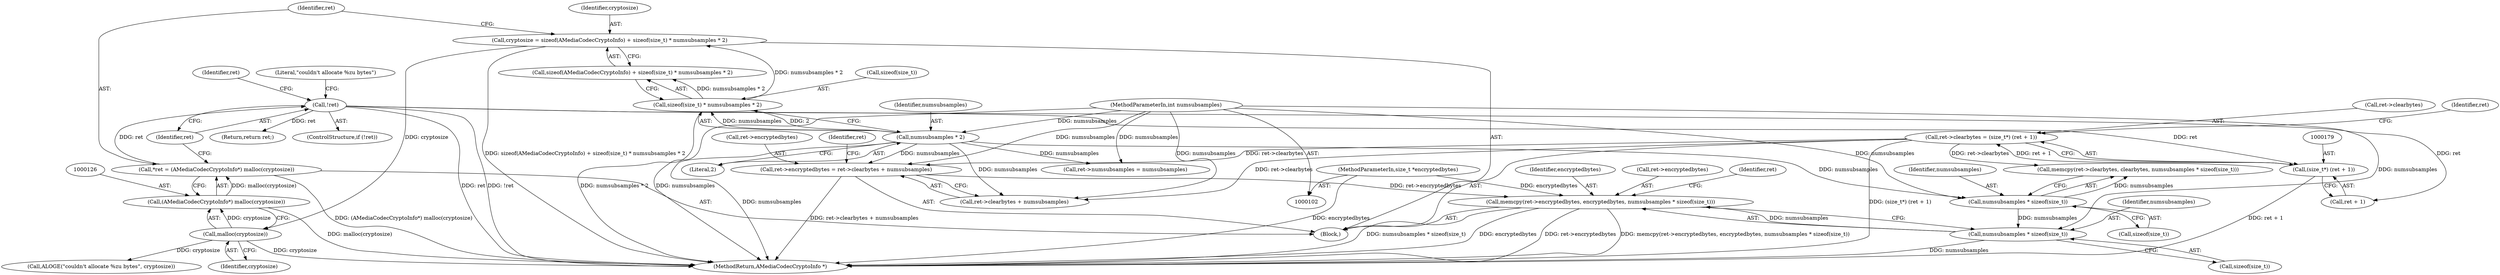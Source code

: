digraph "0_Android_2b4667baa5a2badbdfec1794156ee17d4afef37c@API" {
"1000201" [label="(Call,memcpy(ret->encryptedbytes, encryptedbytes, numsubsamples * sizeof(size_t)))"];
"1000183" [label="(Call,ret->encryptedbytes = ret->clearbytes + numsubsamples)"];
"1000174" [label="(Call,ret->clearbytes = (size_t*) (ret + 1))"];
"1000178" [label="(Call,(size_t*) (ret + 1))"];
"1000130" [label="(Call,!ret)"];
"1000123" [label="(Call,*ret = (AMediaCodecCryptoInfo*) malloc(cryptosize))"];
"1000125" [label="(Call,(AMediaCodecCryptoInfo*) malloc(cryptosize))"];
"1000127" [label="(Call,malloc(cryptosize))"];
"1000111" [label="(Call,cryptosize = sizeof(AMediaCodecCryptoInfo) + sizeof(size_t) * numsubsamples * 2)"];
"1000116" [label="(Call,sizeof(size_t) * numsubsamples * 2)"];
"1000119" [label="(Call,numsubsamples * 2)"];
"1000103" [label="(MethodParameterIn,int numsubsamples)"];
"1000108" [label="(MethodParameterIn,size_t *encryptedbytes)"];
"1000206" [label="(Call,numsubsamples * sizeof(size_t))"];
"1000197" [label="(Call,numsubsamples * sizeof(size_t))"];
"1000140" [label="(Identifier,ret)"];
"1000197" [label="(Call,numsubsamples * sizeof(size_t))"];
"1000112" [label="(Identifier,cryptosize)"];
"1000183" [label="(Call,ret->encryptedbytes = ret->clearbytes + numsubsamples)"];
"1000174" [label="(Call,ret->clearbytes = (size_t*) (ret + 1))"];
"1000113" [label="(Call,sizeof(AMediaCodecCryptoInfo) + sizeof(size_t) * numsubsamples * 2)"];
"1000116" [label="(Call,sizeof(size_t) * numsubsamples * 2)"];
"1000180" [label="(Call,ret + 1)"];
"1000194" [label="(Identifier,ret)"];
"1000111" [label="(Call,cryptosize = sizeof(AMediaCodecCryptoInfo) + sizeof(size_t) * numsubsamples * 2)"];
"1000192" [label="(Call,memcpy(ret->clearbytes, clearbytes, numsubsamples * sizeof(size_t)))"];
"1000206" [label="(Call,numsubsamples * sizeof(size_t))"];
"1000125" [label="(Call,(AMediaCodecCryptoInfo*) malloc(cryptosize))"];
"1000187" [label="(Call,ret->clearbytes + numsubsamples)"];
"1000207" [label="(Identifier,numsubsamples)"];
"1000128" [label="(Identifier,cryptosize)"];
"1000108" [label="(MethodParameterIn,size_t *encryptedbytes)"];
"1000205" [label="(Identifier,encryptedbytes)"];
"1000198" [label="(Identifier,numsubsamples)"];
"1000133" [label="(Call,ALOGE(\"couldn't allocate %zu bytes\", cryptosize))"];
"1000208" [label="(Call,sizeof(size_t))"];
"1000103" [label="(MethodParameterIn,int numsubsamples)"];
"1000109" [label="(Block,)"];
"1000210" [label="(Return,return ret;)"];
"1000131" [label="(Identifier,ret)"];
"1000178" [label="(Call,(size_t*) (ret + 1))"];
"1000199" [label="(Call,sizeof(size_t))"];
"1000138" [label="(Call,ret->numsubsamples = numsubsamples)"];
"1000212" [label="(MethodReturn,AMediaCodecCryptoInfo *)"];
"1000129" [label="(ControlStructure,if (!ret))"];
"1000202" [label="(Call,ret->encryptedbytes)"];
"1000121" [label="(Literal,2)"];
"1000185" [label="(Identifier,ret)"];
"1000130" [label="(Call,!ret)"];
"1000123" [label="(Call,*ret = (AMediaCodecCryptoInfo*) malloc(cryptosize))"];
"1000201" [label="(Call,memcpy(ret->encryptedbytes, encryptedbytes, numsubsamples * sizeof(size_t)))"];
"1000134" [label="(Literal,\"couldn't allocate %zu bytes\")"];
"1000184" [label="(Call,ret->encryptedbytes)"];
"1000127" [label="(Call,malloc(cryptosize))"];
"1000175" [label="(Call,ret->clearbytes)"];
"1000124" [label="(Identifier,ret)"];
"1000117" [label="(Call,sizeof(size_t))"];
"1000120" [label="(Identifier,numsubsamples)"];
"1000119" [label="(Call,numsubsamples * 2)"];
"1000211" [label="(Identifier,ret)"];
"1000201" -> "1000109"  [label="AST: "];
"1000201" -> "1000206"  [label="CFG: "];
"1000202" -> "1000201"  [label="AST: "];
"1000205" -> "1000201"  [label="AST: "];
"1000206" -> "1000201"  [label="AST: "];
"1000211" -> "1000201"  [label="CFG: "];
"1000201" -> "1000212"  [label="DDG: memcpy(ret->encryptedbytes, encryptedbytes, numsubsamples * sizeof(size_t))"];
"1000201" -> "1000212"  [label="DDG: numsubsamples * sizeof(size_t)"];
"1000201" -> "1000212"  [label="DDG: encryptedbytes"];
"1000201" -> "1000212"  [label="DDG: ret->encryptedbytes"];
"1000183" -> "1000201"  [label="DDG: ret->encryptedbytes"];
"1000108" -> "1000201"  [label="DDG: encryptedbytes"];
"1000206" -> "1000201"  [label="DDG: numsubsamples"];
"1000183" -> "1000109"  [label="AST: "];
"1000183" -> "1000187"  [label="CFG: "];
"1000184" -> "1000183"  [label="AST: "];
"1000187" -> "1000183"  [label="AST: "];
"1000194" -> "1000183"  [label="CFG: "];
"1000183" -> "1000212"  [label="DDG: ret->clearbytes + numsubsamples"];
"1000174" -> "1000183"  [label="DDG: ret->clearbytes"];
"1000103" -> "1000183"  [label="DDG: numsubsamples"];
"1000119" -> "1000183"  [label="DDG: numsubsamples"];
"1000174" -> "1000109"  [label="AST: "];
"1000174" -> "1000178"  [label="CFG: "];
"1000175" -> "1000174"  [label="AST: "];
"1000178" -> "1000174"  [label="AST: "];
"1000185" -> "1000174"  [label="CFG: "];
"1000174" -> "1000212"  [label="DDG: (size_t*) (ret + 1)"];
"1000178" -> "1000174"  [label="DDG: ret + 1"];
"1000174" -> "1000187"  [label="DDG: ret->clearbytes"];
"1000174" -> "1000192"  [label="DDG: ret->clearbytes"];
"1000178" -> "1000180"  [label="CFG: "];
"1000179" -> "1000178"  [label="AST: "];
"1000180" -> "1000178"  [label="AST: "];
"1000178" -> "1000212"  [label="DDG: ret + 1"];
"1000130" -> "1000178"  [label="DDG: ret"];
"1000130" -> "1000129"  [label="AST: "];
"1000130" -> "1000131"  [label="CFG: "];
"1000131" -> "1000130"  [label="AST: "];
"1000134" -> "1000130"  [label="CFG: "];
"1000140" -> "1000130"  [label="CFG: "];
"1000130" -> "1000212"  [label="DDG: !ret"];
"1000130" -> "1000212"  [label="DDG: ret"];
"1000123" -> "1000130"  [label="DDG: ret"];
"1000130" -> "1000180"  [label="DDG: ret"];
"1000130" -> "1000210"  [label="DDG: ret"];
"1000123" -> "1000109"  [label="AST: "];
"1000123" -> "1000125"  [label="CFG: "];
"1000124" -> "1000123"  [label="AST: "];
"1000125" -> "1000123"  [label="AST: "];
"1000131" -> "1000123"  [label="CFG: "];
"1000123" -> "1000212"  [label="DDG: (AMediaCodecCryptoInfo*) malloc(cryptosize)"];
"1000125" -> "1000123"  [label="DDG: malloc(cryptosize)"];
"1000125" -> "1000127"  [label="CFG: "];
"1000126" -> "1000125"  [label="AST: "];
"1000127" -> "1000125"  [label="AST: "];
"1000125" -> "1000212"  [label="DDG: malloc(cryptosize)"];
"1000127" -> "1000125"  [label="DDG: cryptosize"];
"1000127" -> "1000128"  [label="CFG: "];
"1000128" -> "1000127"  [label="AST: "];
"1000127" -> "1000212"  [label="DDG: cryptosize"];
"1000111" -> "1000127"  [label="DDG: cryptosize"];
"1000127" -> "1000133"  [label="DDG: cryptosize"];
"1000111" -> "1000109"  [label="AST: "];
"1000111" -> "1000113"  [label="CFG: "];
"1000112" -> "1000111"  [label="AST: "];
"1000113" -> "1000111"  [label="AST: "];
"1000124" -> "1000111"  [label="CFG: "];
"1000111" -> "1000212"  [label="DDG: sizeof(AMediaCodecCryptoInfo) + sizeof(size_t) * numsubsamples * 2"];
"1000116" -> "1000111"  [label="DDG: numsubsamples * 2"];
"1000116" -> "1000113"  [label="AST: "];
"1000116" -> "1000119"  [label="CFG: "];
"1000117" -> "1000116"  [label="AST: "];
"1000119" -> "1000116"  [label="AST: "];
"1000113" -> "1000116"  [label="CFG: "];
"1000116" -> "1000212"  [label="DDG: numsubsamples * 2"];
"1000116" -> "1000113"  [label="DDG: numsubsamples * 2"];
"1000119" -> "1000116"  [label="DDG: numsubsamples"];
"1000119" -> "1000116"  [label="DDG: 2"];
"1000119" -> "1000121"  [label="CFG: "];
"1000120" -> "1000119"  [label="AST: "];
"1000121" -> "1000119"  [label="AST: "];
"1000119" -> "1000212"  [label="DDG: numsubsamples"];
"1000103" -> "1000119"  [label="DDG: numsubsamples"];
"1000119" -> "1000138"  [label="DDG: numsubsamples"];
"1000119" -> "1000187"  [label="DDG: numsubsamples"];
"1000119" -> "1000197"  [label="DDG: numsubsamples"];
"1000103" -> "1000102"  [label="AST: "];
"1000103" -> "1000212"  [label="DDG: numsubsamples"];
"1000103" -> "1000138"  [label="DDG: numsubsamples"];
"1000103" -> "1000187"  [label="DDG: numsubsamples"];
"1000103" -> "1000197"  [label="DDG: numsubsamples"];
"1000103" -> "1000206"  [label="DDG: numsubsamples"];
"1000108" -> "1000102"  [label="AST: "];
"1000108" -> "1000212"  [label="DDG: encryptedbytes"];
"1000206" -> "1000208"  [label="CFG: "];
"1000207" -> "1000206"  [label="AST: "];
"1000208" -> "1000206"  [label="AST: "];
"1000206" -> "1000212"  [label="DDG: numsubsamples"];
"1000197" -> "1000206"  [label="DDG: numsubsamples"];
"1000197" -> "1000192"  [label="AST: "];
"1000197" -> "1000199"  [label="CFG: "];
"1000198" -> "1000197"  [label="AST: "];
"1000199" -> "1000197"  [label="AST: "];
"1000192" -> "1000197"  [label="CFG: "];
"1000197" -> "1000192"  [label="DDG: numsubsamples"];
}
